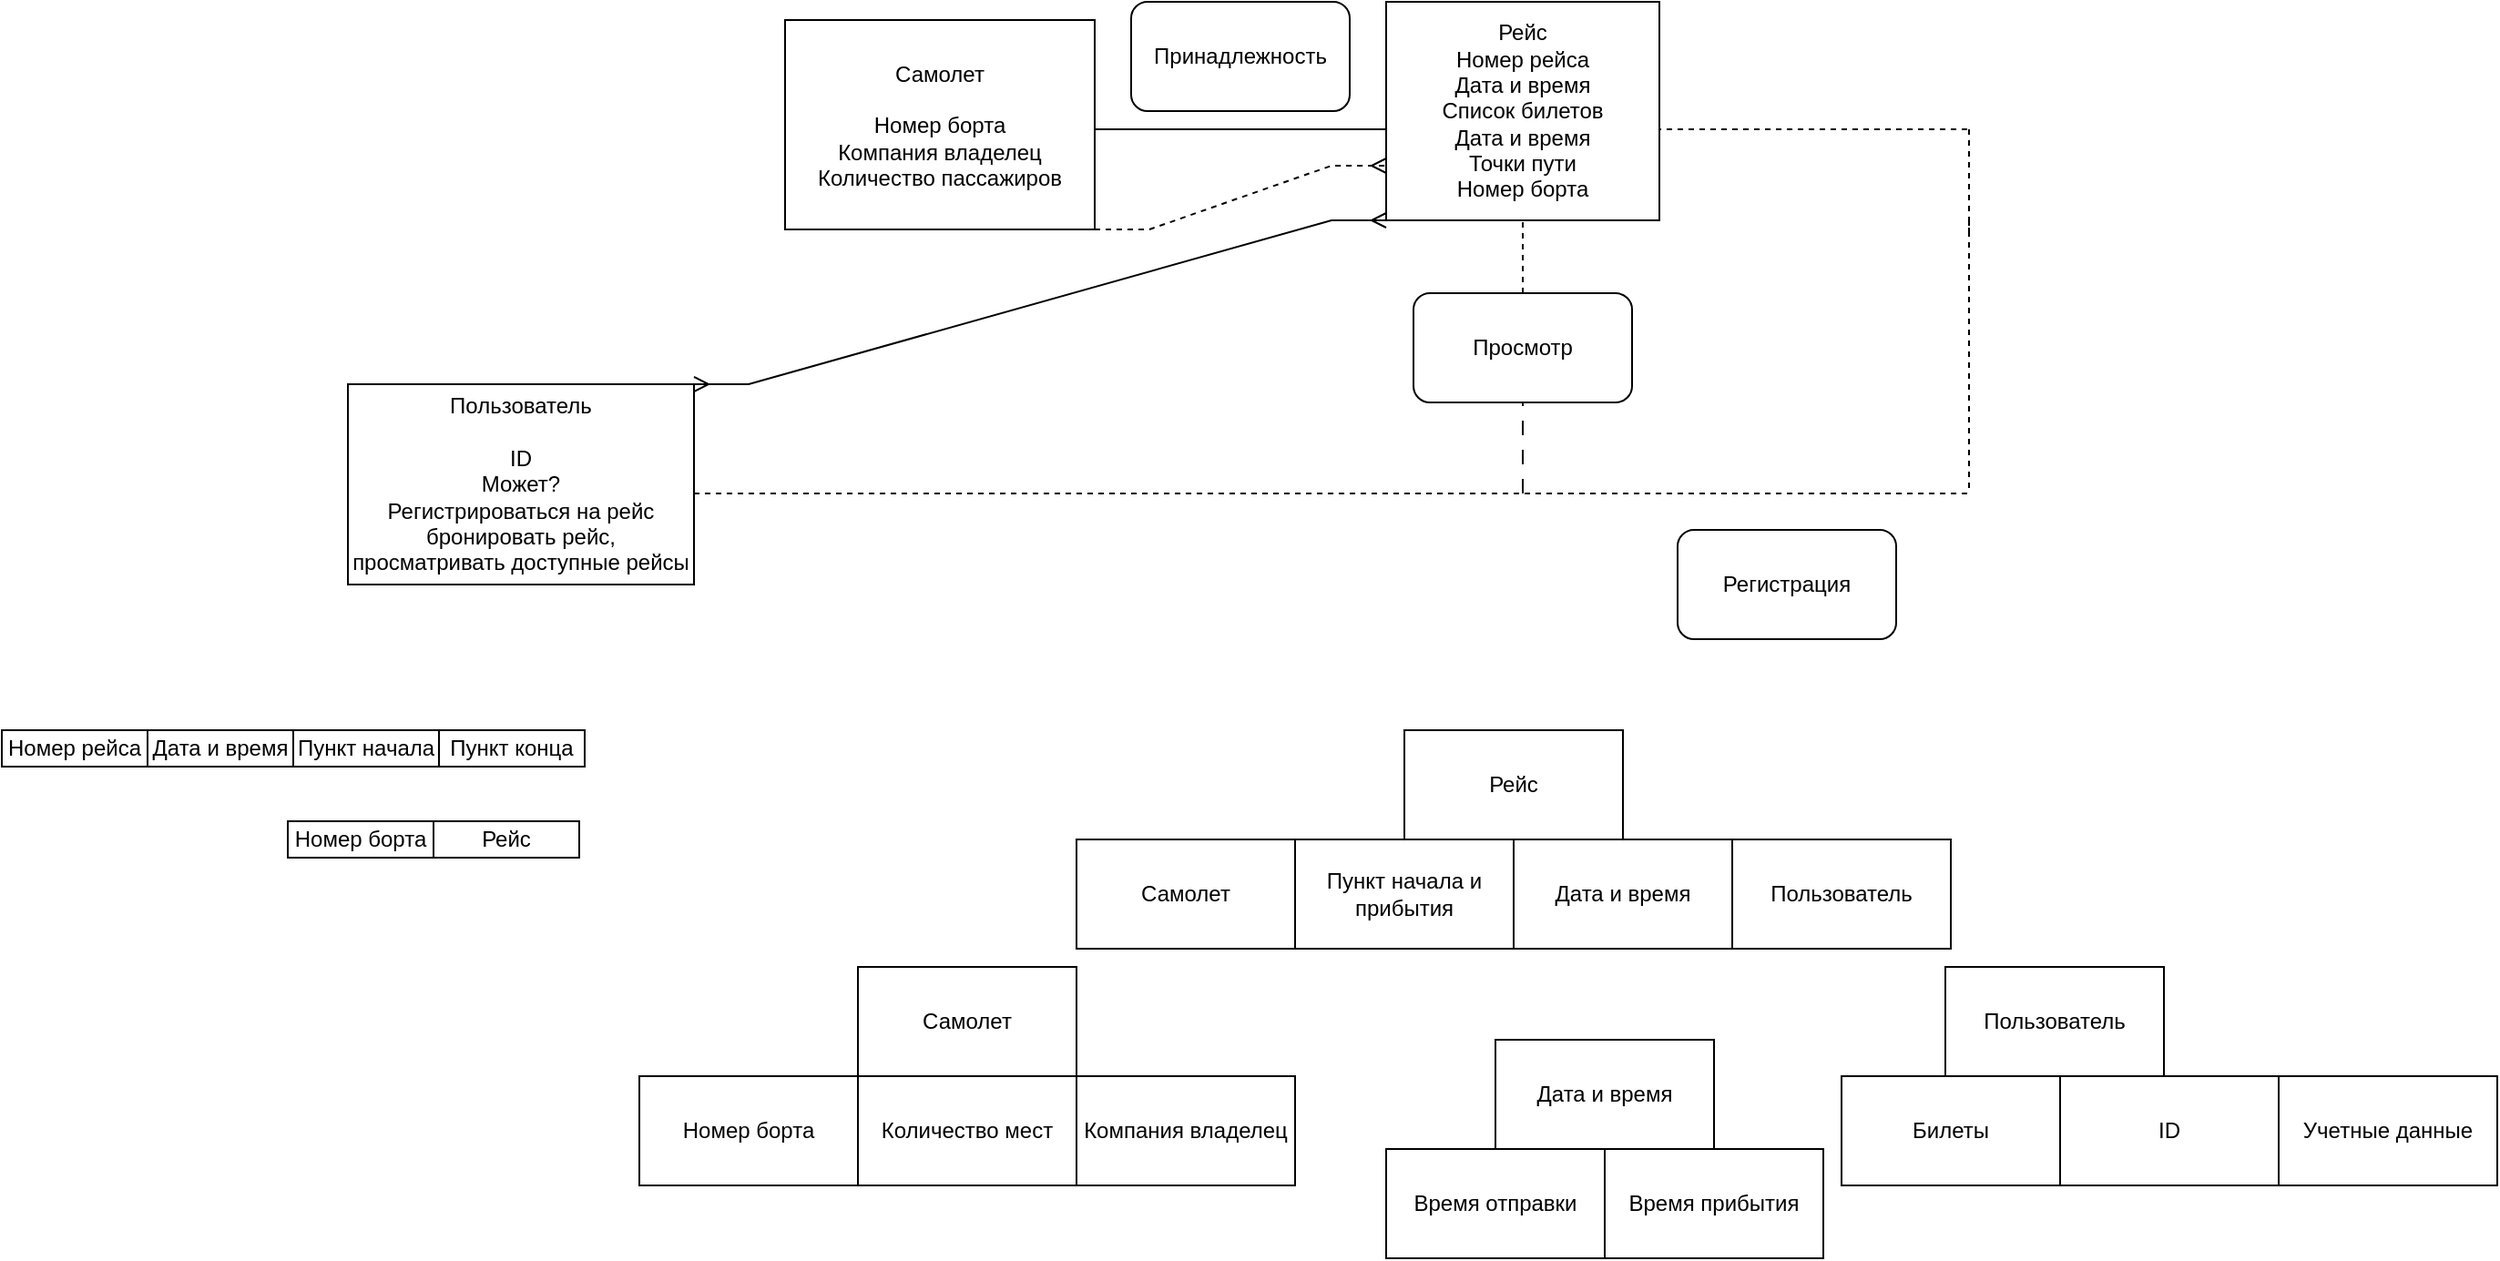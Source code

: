 <mxfile version="24.8.3">
  <diagram name="Page-1" id="n9SsPQyLZ_aMXoqtBORI">
    <mxGraphModel dx="2191" dy="766" grid="1" gridSize="10" guides="1" tooltips="1" connect="1" arrows="1" fold="1" page="1" pageScale="1" pageWidth="827" pageHeight="1169" math="0" shadow="0">
      <root>
        <mxCell id="0" />
        <mxCell id="1" parent="0" />
        <mxCell id="m3ubhMUXl34_x-bLTFrH-12" value="Просмотр" style="rounded=1;whiteSpace=wrap;html=1;" parent="1" vertex="1">
          <mxGeometry x="125" y="250" width="120" height="60" as="geometry" />
        </mxCell>
        <mxCell id="m3ubhMUXl34_x-bLTFrH-15" value="Принадлежность" style="rounded=1;whiteSpace=wrap;html=1;" parent="1" vertex="1">
          <mxGeometry x="-30" y="90" width="120" height="60" as="geometry" />
        </mxCell>
        <mxCell id="m3ubhMUXl34_x-bLTFrH-19" value="Регистрация" style="rounded=1;whiteSpace=wrap;html=1;" parent="1" vertex="1">
          <mxGeometry x="270" y="380" width="120" height="60" as="geometry" />
        </mxCell>
        <mxCell id="m3ubhMUXl34_x-bLTFrH-22" value="Номер борта" style="rounded=0;whiteSpace=wrap;html=1;" parent="1" vertex="1">
          <mxGeometry x="-493" y="540" width="80" height="20" as="geometry" />
        </mxCell>
        <mxCell id="m3ubhMUXl34_x-bLTFrH-23" value="Рейс" style="rounded=0;whiteSpace=wrap;html=1;" parent="1" vertex="1">
          <mxGeometry x="-413" y="540" width="80" height="20" as="geometry" />
        </mxCell>
        <mxCell id="m3ubhMUXl34_x-bLTFrH-25" value="Номер рейса" style="rounded=0;whiteSpace=wrap;html=1;" parent="1" vertex="1">
          <mxGeometry x="-650" y="490" width="80" height="20" as="geometry" />
        </mxCell>
        <mxCell id="m3ubhMUXl34_x-bLTFrH-26" value="&lt;div&gt;Дата и время&lt;/div&gt;" style="rounded=0;whiteSpace=wrap;html=1;" parent="1" vertex="1">
          <mxGeometry x="-570" y="490" width="80" height="20" as="geometry" />
        </mxCell>
        <mxCell id="m3ubhMUXl34_x-bLTFrH-27" value="&lt;div&gt;Пункт начала&lt;/div&gt;" style="rounded=0;whiteSpace=wrap;html=1;" parent="1" vertex="1">
          <mxGeometry x="-490" y="490" width="80" height="20" as="geometry" />
        </mxCell>
        <mxCell id="m3ubhMUXl34_x-bLTFrH-28" value="Пункт конца" style="rounded=0;whiteSpace=wrap;html=1;" parent="1" vertex="1">
          <mxGeometry x="-410" y="490" width="80" height="20" as="geometry" />
        </mxCell>
        <mxCell id="m3ubhMUXl34_x-bLTFrH-29" value="Дата и время" style="rounded=0;whiteSpace=wrap;html=1;" parent="1" vertex="1">
          <mxGeometry x="170" y="660" width="120" height="60" as="geometry" />
        </mxCell>
        <mxCell id="m3ubhMUXl34_x-bLTFrH-30" value="Время прибытия" style="rounded=0;whiteSpace=wrap;html=1;" parent="1" vertex="1">
          <mxGeometry x="230" y="720" width="120" height="60" as="geometry" />
        </mxCell>
        <mxCell id="m3ubhMUXl34_x-bLTFrH-31" value="Время отправки" style="rounded=0;whiteSpace=wrap;html=1;" parent="1" vertex="1">
          <mxGeometry x="110" y="720" width="120" height="60" as="geometry" />
        </mxCell>
        <mxCell id="m3ubhMUXl34_x-bLTFrH-32" value="Рейс" style="rounded=0;whiteSpace=wrap;html=1;" parent="1" vertex="1">
          <mxGeometry x="120" y="490" width="120" height="60" as="geometry" />
        </mxCell>
        <mxCell id="m3ubhMUXl34_x-bLTFrH-33" value="Самолет" style="rounded=0;whiteSpace=wrap;html=1;" parent="1" vertex="1">
          <mxGeometry x="-60" y="550" width="120" height="60" as="geometry" />
        </mxCell>
        <mxCell id="m3ubhMUXl34_x-bLTFrH-34" value="Дата и время" style="rounded=0;whiteSpace=wrap;html=1;" parent="1" vertex="1">
          <mxGeometry x="180" y="550" width="120" height="60" as="geometry" />
        </mxCell>
        <mxCell id="m3ubhMUXl34_x-bLTFrH-35" value="Пункт начала и прибытия" style="rounded=0;whiteSpace=wrap;html=1;" parent="1" vertex="1">
          <mxGeometry x="60" y="550" width="120" height="60" as="geometry" />
        </mxCell>
        <mxCell id="m3ubhMUXl34_x-bLTFrH-36" value="Самолет" style="rounded=0;whiteSpace=wrap;html=1;" parent="1" vertex="1">
          <mxGeometry x="-180" y="620" width="120" height="60" as="geometry" />
        </mxCell>
        <mxCell id="m3ubhMUXl34_x-bLTFrH-37" value="Номер борта" style="rounded=0;whiteSpace=wrap;html=1;" parent="1" vertex="1">
          <mxGeometry x="-300" y="680" width="120" height="60" as="geometry" />
        </mxCell>
        <mxCell id="m3ubhMUXl34_x-bLTFrH-38" value="Компания владелец" style="rounded=0;whiteSpace=wrap;html=1;" parent="1" vertex="1">
          <mxGeometry x="-60" y="680" width="120" height="60" as="geometry" />
        </mxCell>
        <mxCell id="m3ubhMUXl34_x-bLTFrH-39" value="Количество мест" style="rounded=0;whiteSpace=wrap;html=1;" parent="1" vertex="1">
          <mxGeometry x="-180" y="680" width="120" height="60" as="geometry" />
        </mxCell>
        <mxCell id="m3ubhMUXl34_x-bLTFrH-40" value="Пользователь" style="rounded=0;whiteSpace=wrap;html=1;" parent="1" vertex="1">
          <mxGeometry x="417" y="620" width="120" height="60" as="geometry" />
        </mxCell>
        <mxCell id="m3ubhMUXl34_x-bLTFrH-41" value="Билеты" style="rounded=0;whiteSpace=wrap;html=1;" parent="1" vertex="1">
          <mxGeometry x="360" y="680" width="120" height="60" as="geometry" />
        </mxCell>
        <mxCell id="m3ubhMUXl34_x-bLTFrH-42" value="ID" style="rounded=0;whiteSpace=wrap;html=1;" parent="1" vertex="1">
          <mxGeometry x="480" y="680" width="120" height="60" as="geometry" />
        </mxCell>
        <mxCell id="m3ubhMUXl34_x-bLTFrH-43" value="Пользователь" style="rounded=0;whiteSpace=wrap;html=1;" parent="1" vertex="1">
          <mxGeometry x="300" y="550" width="120" height="60" as="geometry" />
        </mxCell>
        <mxCell id="m3ubhMUXl34_x-bLTFrH-46" value="" style="endArrow=none;html=1;rounded=0;exitX=1;exitY=0.5;exitDx=0;exitDy=0;dashed=1;" parent="1" edge="1">
          <mxGeometry width="50" height="50" relative="1" as="geometry">
            <mxPoint x="-270" y="360" as="sourcePoint" />
            <mxPoint x="430" y="360" as="targetPoint" />
          </mxGeometry>
        </mxCell>
        <mxCell id="m3ubhMUXl34_x-bLTFrH-48" value="" style="endArrow=none;html=1;rounded=0;entryX=0.5;entryY=1;entryDx=0;entryDy=0;exitX=0.5;exitY=0;exitDx=0;exitDy=0;dashed=1;" parent="1" source="m3ubhMUXl34_x-bLTFrH-12" target="m3ubhMUXl34_x-bLTFrH-54" edge="1">
          <mxGeometry width="50" height="50" relative="1" as="geometry">
            <mxPoint x="185" y="310" as="sourcePoint" />
            <mxPoint x="185" y="370" as="targetPoint" />
          </mxGeometry>
        </mxCell>
        <mxCell id="m3ubhMUXl34_x-bLTFrH-49" value="" style="endArrow=none;html=1;rounded=0;dashed=1;" parent="1" edge="1">
          <mxGeometry width="50" height="50" relative="1" as="geometry">
            <mxPoint x="430" y="210" as="sourcePoint" />
            <mxPoint x="430" y="360" as="targetPoint" />
          </mxGeometry>
        </mxCell>
        <mxCell id="m3ubhMUXl34_x-bLTFrH-50" value="" style="endArrow=none;html=1;rounded=0;exitX=1;exitY=0.5;exitDx=0;exitDy=0;dashed=1;" parent="1" edge="1">
          <mxGeometry width="50" height="50" relative="1" as="geometry">
            <mxPoint x="240.0" y="160" as="sourcePoint" />
            <mxPoint x="430" y="160" as="targetPoint" />
          </mxGeometry>
        </mxCell>
        <mxCell id="m3ubhMUXl34_x-bLTFrH-51" value="" style="endArrow=none;html=1;rounded=0;entryX=0.5;entryY=0;entryDx=0;entryDy=0;dashed=1;" parent="1" edge="1">
          <mxGeometry width="50" height="50" relative="1" as="geometry">
            <mxPoint x="430" y="160" as="sourcePoint" />
            <mxPoint x="430" y="220" as="targetPoint" />
          </mxGeometry>
        </mxCell>
        <mxCell id="m3ubhMUXl34_x-bLTFrH-52" value="" style="endArrow=none;html=1;rounded=0;exitX=1;exitY=0.5;exitDx=0;exitDy=0;" parent="1" edge="1">
          <mxGeometry width="50" height="50" relative="1" as="geometry">
            <mxPoint x="-50" y="160" as="sourcePoint" />
            <mxPoint x="120.0" y="160" as="targetPoint" />
          </mxGeometry>
        </mxCell>
        <mxCell id="m3ubhMUXl34_x-bLTFrH-53" value="Самолет&lt;br&gt;&lt;div&gt;&lt;br&gt;&lt;/div&gt;&lt;div&gt;Номер борта&lt;/div&gt;&lt;div&gt;Компания владелец&lt;/div&gt;&lt;div&gt;Количество пассажиров&lt;br&gt;&lt;/div&gt;" style="rounded=0;whiteSpace=wrap;html=1;" parent="1" vertex="1">
          <mxGeometry x="-220" y="100" width="170" height="115" as="geometry" />
        </mxCell>
        <mxCell id="m3ubhMUXl34_x-bLTFrH-54" value="&lt;div&gt;Рейс&lt;/div&gt;&lt;div&gt;Номер рейса&lt;br&gt;&lt;/div&gt;&lt;div&gt;Дата и время&lt;/div&gt;&lt;div&gt;Список билетов&lt;/div&gt;&lt;div&gt;Дата и время&lt;/div&gt;&lt;div&gt;Точки пути&lt;/div&gt;&lt;div&gt;Номер борта&lt;br&gt;&lt;/div&gt;" style="rounded=0;whiteSpace=wrap;html=1;" parent="1" vertex="1">
          <mxGeometry x="110" y="90" width="150" height="120" as="geometry" />
        </mxCell>
        <mxCell id="m3ubhMUXl34_x-bLTFrH-56" value="Пользователь&lt;br&gt;&lt;br&gt;&lt;div&gt;ID&lt;/div&gt;&lt;div&gt;Может?&lt;/div&gt;&lt;div&gt;Регистрироваться на рейс&lt;/div&gt;&lt;div&gt;бронировать рейс, &lt;br&gt;&lt;/div&gt;&lt;div&gt;просматривать доступные рейсы&lt;br&gt;&lt;/div&gt;" style="rounded=0;whiteSpace=wrap;html=1;" parent="1" vertex="1">
          <mxGeometry x="-460" y="300" width="190" height="110" as="geometry" />
        </mxCell>
        <mxCell id="m3ubhMUXl34_x-bLTFrH-60" value="" style="endArrow=none;html=1;rounded=0;entryX=0.5;entryY=1;entryDx=0;entryDy=0;dashed=1;dashPattern=8 8;" parent="1" target="m3ubhMUXl34_x-bLTFrH-12" edge="1">
          <mxGeometry width="50" height="50" relative="1" as="geometry">
            <mxPoint x="185" y="360" as="sourcePoint" />
            <mxPoint x="195" y="220" as="targetPoint" />
          </mxGeometry>
        </mxCell>
        <mxCell id="m3ubhMUXl34_x-bLTFrH-67" value="" style="edgeStyle=entityRelationEdgeStyle;fontSize=12;html=1;endArrow=ERmany;startArrow=ERmany;rounded=0;entryX=0;entryY=1;entryDx=0;entryDy=0;exitX=1;exitY=0;exitDx=0;exitDy=0;" parent="1" source="m3ubhMUXl34_x-bLTFrH-56" target="m3ubhMUXl34_x-bLTFrH-54" edge="1">
          <mxGeometry width="100" height="100" relative="1" as="geometry">
            <mxPoint x="20" y="550" as="sourcePoint" />
            <mxPoint x="120" y="450" as="targetPoint" />
          </mxGeometry>
        </mxCell>
        <mxCell id="m3ubhMUXl34_x-bLTFrH-68" value="" style="edgeStyle=entityRelationEdgeStyle;fontSize=12;html=1;endArrow=ERmany;rounded=0;exitX=1;exitY=1;exitDx=0;exitDy=0;entryX=0;entryY=0.75;entryDx=0;entryDy=0;dashed=1;" parent="1" source="m3ubhMUXl34_x-bLTFrH-53" target="m3ubhMUXl34_x-bLTFrH-54" edge="1">
          <mxGeometry width="100" height="100" relative="1" as="geometry">
            <mxPoint y="550" as="sourcePoint" />
            <mxPoint x="100" y="450" as="targetPoint" />
          </mxGeometry>
        </mxCell>
        <mxCell id="LARNphScKW6cipAXBxy1-1" value="Учетные данные" style="rounded=0;whiteSpace=wrap;html=1;" vertex="1" parent="1">
          <mxGeometry x="600" y="680" width="120" height="60" as="geometry" />
        </mxCell>
      </root>
    </mxGraphModel>
  </diagram>
</mxfile>
